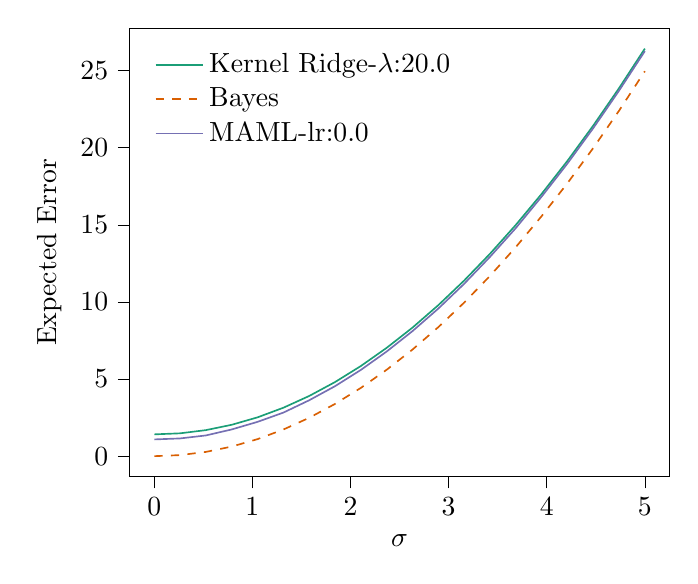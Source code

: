 % This file was created with tikzplotlib v0.10.1.
\begin{tikzpicture}

\definecolor{chocolate217952}{RGB}{217,95,2}
\definecolor{darkcyan27158119}{RGB}{27,158,119}
\definecolor{darkgray176}{RGB}{176,176,176}
\definecolor{lightslategray117112179}{RGB}{117,112,179}

\begin{axis}[
legend cell align={left},
legend style={
  fill opacity=0.8,
  draw opacity=1,
  text opacity=1,
  at={(0.03,0.97)},
  anchor=north west,
  draw=none
},
tick align=outside,
tick pos=left,
x grid style={darkgray176},
xlabel={\(\displaystyle \sigma\)},
xmin=-0.25, xmax=5.25,
xtick style={color=black},
y grid style={darkgray176},
ylabel={Expected Error},
ymin=-1.321, ymax=27.75,
ytick style={color=black}
]
\addplot [semithick, darkcyan27158119]
table {%
0 1.414
0.263 1.482
0.526 1.689
0.789 2.035
1.053 2.519
1.316 3.142
1.579 3.904
1.842 4.805
2.105 5.844
2.368 7.022
2.632 8.338
2.895 9.793
3.158 11.387
3.421 13.12
3.684 14.991
3.947 17.001
4.211 19.15
4.474 21.438
4.737 23.864
5 26.429
};
\addlegendentry{Kernel Ridge-$\lambda$:20.0}
\addplot [semithick, chocolate217952, dashed]
table {%
0 0
0.263 0.069
0.526 0.277
0.789 0.622
1.053 1.106
1.316 1.729
1.579 2.489
1.842 3.388
2.105 4.425
2.368 5.601
2.632 6.914
2.895 8.367
3.158 9.957
3.421 11.686
3.684 13.552
3.947 15.558
4.211 17.701
4.474 19.983
4.737 22.403
5 24.961
};
\addlegendentry{Bayes}
\addplot [semithick, lightslategray117112179]
table {%
0 1.086
0.263 1.15
0.526 1.344
0.789 1.733
1.053 2.226
1.316 2.826
1.579 3.626
1.842 4.538
2.105 5.592
2.368 6.783
2.632 8.111
2.895 9.572
3.158 11.174
3.421 12.92
3.684 14.786
3.947 16.823
4.211 18.977
4.474 21.27
4.737 23.703
5 26.265
};
\addlegendentry{MAML-lr:0.0}
\end{axis}

\end{tikzpicture}
